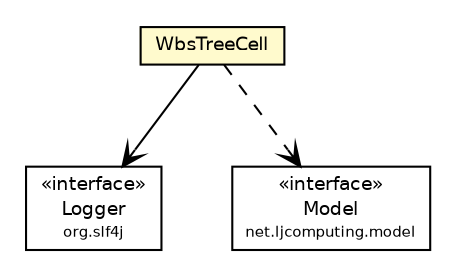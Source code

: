 #!/usr/local/bin/dot
#
# Class diagram 
# Generated by UMLGraph version R5_6 (http://www.umlgraph.org/)
#

digraph G {
	edge [fontname="Helvetica",fontsize=10,labelfontname="Helvetica",labelfontsize=10];
	node [fontname="Helvetica",fontsize=10,shape=plaintext];
	nodesep=0.25;
	ranksep=0.5;
	// net.ljcomputing.sr.fx.treeview.WbsTreeCell
	c1429 [label=<<table title="net.ljcomputing.sr.fx.treeview.WbsTreeCell" border="0" cellborder="1" cellspacing="0" cellpadding="2" port="p" bgcolor="lemonChiffon" href="./WbsTreeCell.html">
		<tr><td><table border="0" cellspacing="0" cellpadding="1">
<tr><td align="center" balign="center"> WbsTreeCell </td></tr>
		</table></td></tr>
		</table>>, URL="./WbsTreeCell.html", fontname="Helvetica", fontcolor="black", fontsize=9.0];
	// net.ljcomputing.sr.fx.treeview.WbsTreeCell NAVASSOC org.slf4j.Logger
	c1429:p -> c1440:p [taillabel="", label="", headlabel="", fontname="Helvetica", fontcolor="black", fontsize=10.0, color="black", arrowhead=open];
	// net.ljcomputing.sr.fx.treeview.WbsTreeCell DEPEND net.ljcomputing.model.Model
	c1429:p -> c1441:p [taillabel="", label="", headlabel="", fontname="Helvetica", fontcolor="black", fontsize=10.0, color="black", arrowhead=open, style=dashed];
	// net.ljcomputing.model.Model
	c1441 [label=<<table title="net.ljcomputing.model.Model" border="0" cellborder="1" cellspacing="0" cellpadding="2" port="p">
		<tr><td><table border="0" cellspacing="0" cellpadding="1">
<tr><td align="center" balign="center"> &#171;interface&#187; </td></tr>
<tr><td align="center" balign="center"> Model </td></tr>
<tr><td align="center" balign="center"><font point-size="7.0"> net.ljcomputing.model </font></td></tr>
		</table></td></tr>
		</table>>, URL="null", fontname="Helvetica", fontcolor="black", fontsize=9.0];
	// org.slf4j.Logger
	c1440 [label=<<table title="org.slf4j.Logger" border="0" cellborder="1" cellspacing="0" cellpadding="2" port="p" href="http://www.slf4j.org/apidocs/org/slf4j/Logger.html">
		<tr><td><table border="0" cellspacing="0" cellpadding="1">
<tr><td align="center" balign="center"> &#171;interface&#187; </td></tr>
<tr><td align="center" balign="center"> Logger </td></tr>
<tr><td align="center" balign="center"><font point-size="7.0"> org.slf4j </font></td></tr>
		</table></td></tr>
		</table>>, URL="http://www.slf4j.org/apidocs/org/slf4j/Logger.html", fontname="Helvetica", fontcolor="black", fontsize=9.0];
}

